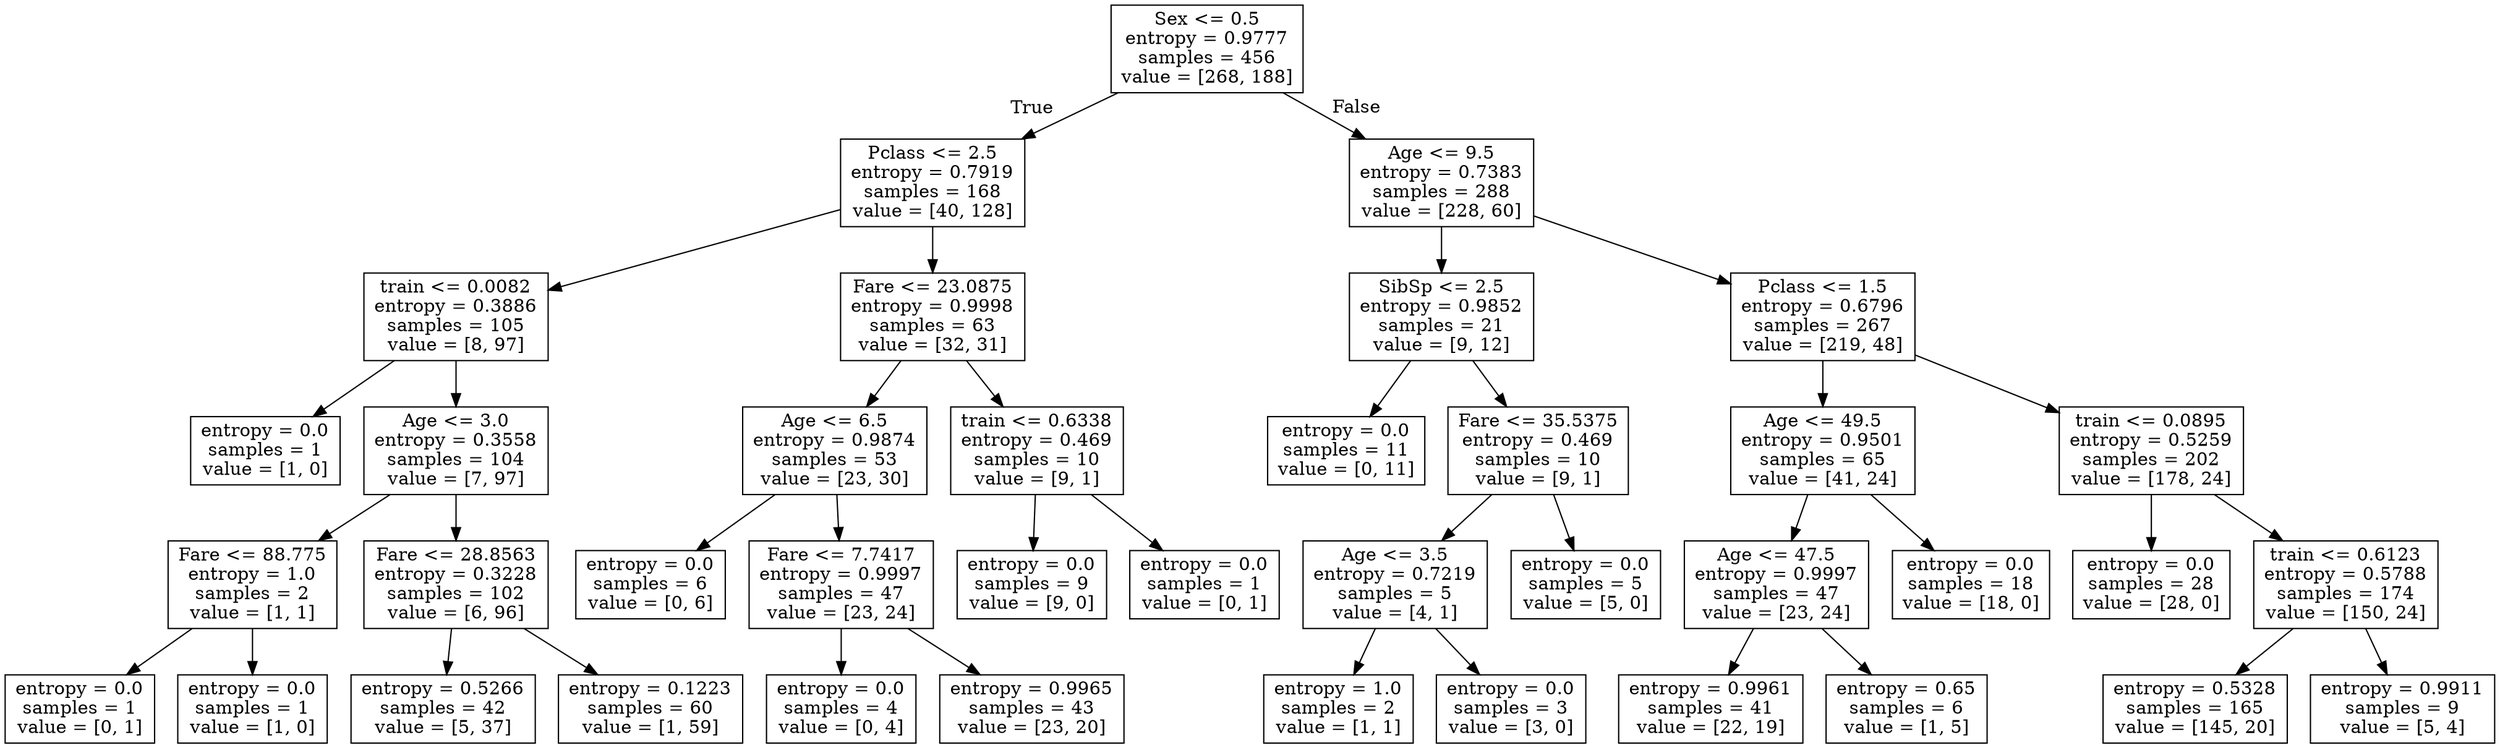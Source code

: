 digraph Tree {
node [shape=box] ;
0 [label="Sex <= 0.5\nentropy = 0.9777\nsamples = 456\nvalue = [268, 188]"] ;
1 [label="Pclass <= 2.5\nentropy = 0.7919\nsamples = 168\nvalue = [40, 128]"] ;
0 -> 1 [labeldistance=2.5, labelangle=45, headlabel="True"] ;
2 [label="train <= 0.0082\nentropy = 0.3886\nsamples = 105\nvalue = [8, 97]"] ;
1 -> 2 ;
3 [label="entropy = 0.0\nsamples = 1\nvalue = [1, 0]"] ;
2 -> 3 ;
4 [label="Age <= 3.0\nentropy = 0.3558\nsamples = 104\nvalue = [7, 97]"] ;
2 -> 4 ;
5 [label="Fare <= 88.775\nentropy = 1.0\nsamples = 2\nvalue = [1, 1]"] ;
4 -> 5 ;
6 [label="entropy = 0.0\nsamples = 1\nvalue = [0, 1]"] ;
5 -> 6 ;
7 [label="entropy = 0.0\nsamples = 1\nvalue = [1, 0]"] ;
5 -> 7 ;
8 [label="Fare <= 28.8563\nentropy = 0.3228\nsamples = 102\nvalue = [6, 96]"] ;
4 -> 8 ;
9 [label="entropy = 0.5266\nsamples = 42\nvalue = [5, 37]"] ;
8 -> 9 ;
10 [label="entropy = 0.1223\nsamples = 60\nvalue = [1, 59]"] ;
8 -> 10 ;
11 [label="Fare <= 23.0875\nentropy = 0.9998\nsamples = 63\nvalue = [32, 31]"] ;
1 -> 11 ;
12 [label="Age <= 6.5\nentropy = 0.9874\nsamples = 53\nvalue = [23, 30]"] ;
11 -> 12 ;
13 [label="entropy = 0.0\nsamples = 6\nvalue = [0, 6]"] ;
12 -> 13 ;
14 [label="Fare <= 7.7417\nentropy = 0.9997\nsamples = 47\nvalue = [23, 24]"] ;
12 -> 14 ;
15 [label="entropy = 0.0\nsamples = 4\nvalue = [0, 4]"] ;
14 -> 15 ;
16 [label="entropy = 0.9965\nsamples = 43\nvalue = [23, 20]"] ;
14 -> 16 ;
17 [label="train <= 0.6338\nentropy = 0.469\nsamples = 10\nvalue = [9, 1]"] ;
11 -> 17 ;
18 [label="entropy = 0.0\nsamples = 9\nvalue = [9, 0]"] ;
17 -> 18 ;
19 [label="entropy = 0.0\nsamples = 1\nvalue = [0, 1]"] ;
17 -> 19 ;
20 [label="Age <= 9.5\nentropy = 0.7383\nsamples = 288\nvalue = [228, 60]"] ;
0 -> 20 [labeldistance=2.5, labelangle=-45, headlabel="False"] ;
21 [label="SibSp <= 2.5\nentropy = 0.9852\nsamples = 21\nvalue = [9, 12]"] ;
20 -> 21 ;
22 [label="entropy = 0.0\nsamples = 11\nvalue = [0, 11]"] ;
21 -> 22 ;
23 [label="Fare <= 35.5375\nentropy = 0.469\nsamples = 10\nvalue = [9, 1]"] ;
21 -> 23 ;
24 [label="Age <= 3.5\nentropy = 0.7219\nsamples = 5\nvalue = [4, 1]"] ;
23 -> 24 ;
25 [label="entropy = 1.0\nsamples = 2\nvalue = [1, 1]"] ;
24 -> 25 ;
26 [label="entropy = 0.0\nsamples = 3\nvalue = [3, 0]"] ;
24 -> 26 ;
27 [label="entropy = 0.0\nsamples = 5\nvalue = [5, 0]"] ;
23 -> 27 ;
28 [label="Pclass <= 1.5\nentropy = 0.6796\nsamples = 267\nvalue = [219, 48]"] ;
20 -> 28 ;
29 [label="Age <= 49.5\nentropy = 0.9501\nsamples = 65\nvalue = [41, 24]"] ;
28 -> 29 ;
30 [label="Age <= 47.5\nentropy = 0.9997\nsamples = 47\nvalue = [23, 24]"] ;
29 -> 30 ;
31 [label="entropy = 0.9961\nsamples = 41\nvalue = [22, 19]"] ;
30 -> 31 ;
32 [label="entropy = 0.65\nsamples = 6\nvalue = [1, 5]"] ;
30 -> 32 ;
33 [label="entropy = 0.0\nsamples = 18\nvalue = [18, 0]"] ;
29 -> 33 ;
34 [label="train <= 0.0895\nentropy = 0.5259\nsamples = 202\nvalue = [178, 24]"] ;
28 -> 34 ;
35 [label="entropy = 0.0\nsamples = 28\nvalue = [28, 0]"] ;
34 -> 35 ;
36 [label="train <= 0.6123\nentropy = 0.5788\nsamples = 174\nvalue = [150, 24]"] ;
34 -> 36 ;
37 [label="entropy = 0.5328\nsamples = 165\nvalue = [145, 20]"] ;
36 -> 37 ;
38 [label="entropy = 0.9911\nsamples = 9\nvalue = [5, 4]"] ;
36 -> 38 ;
}